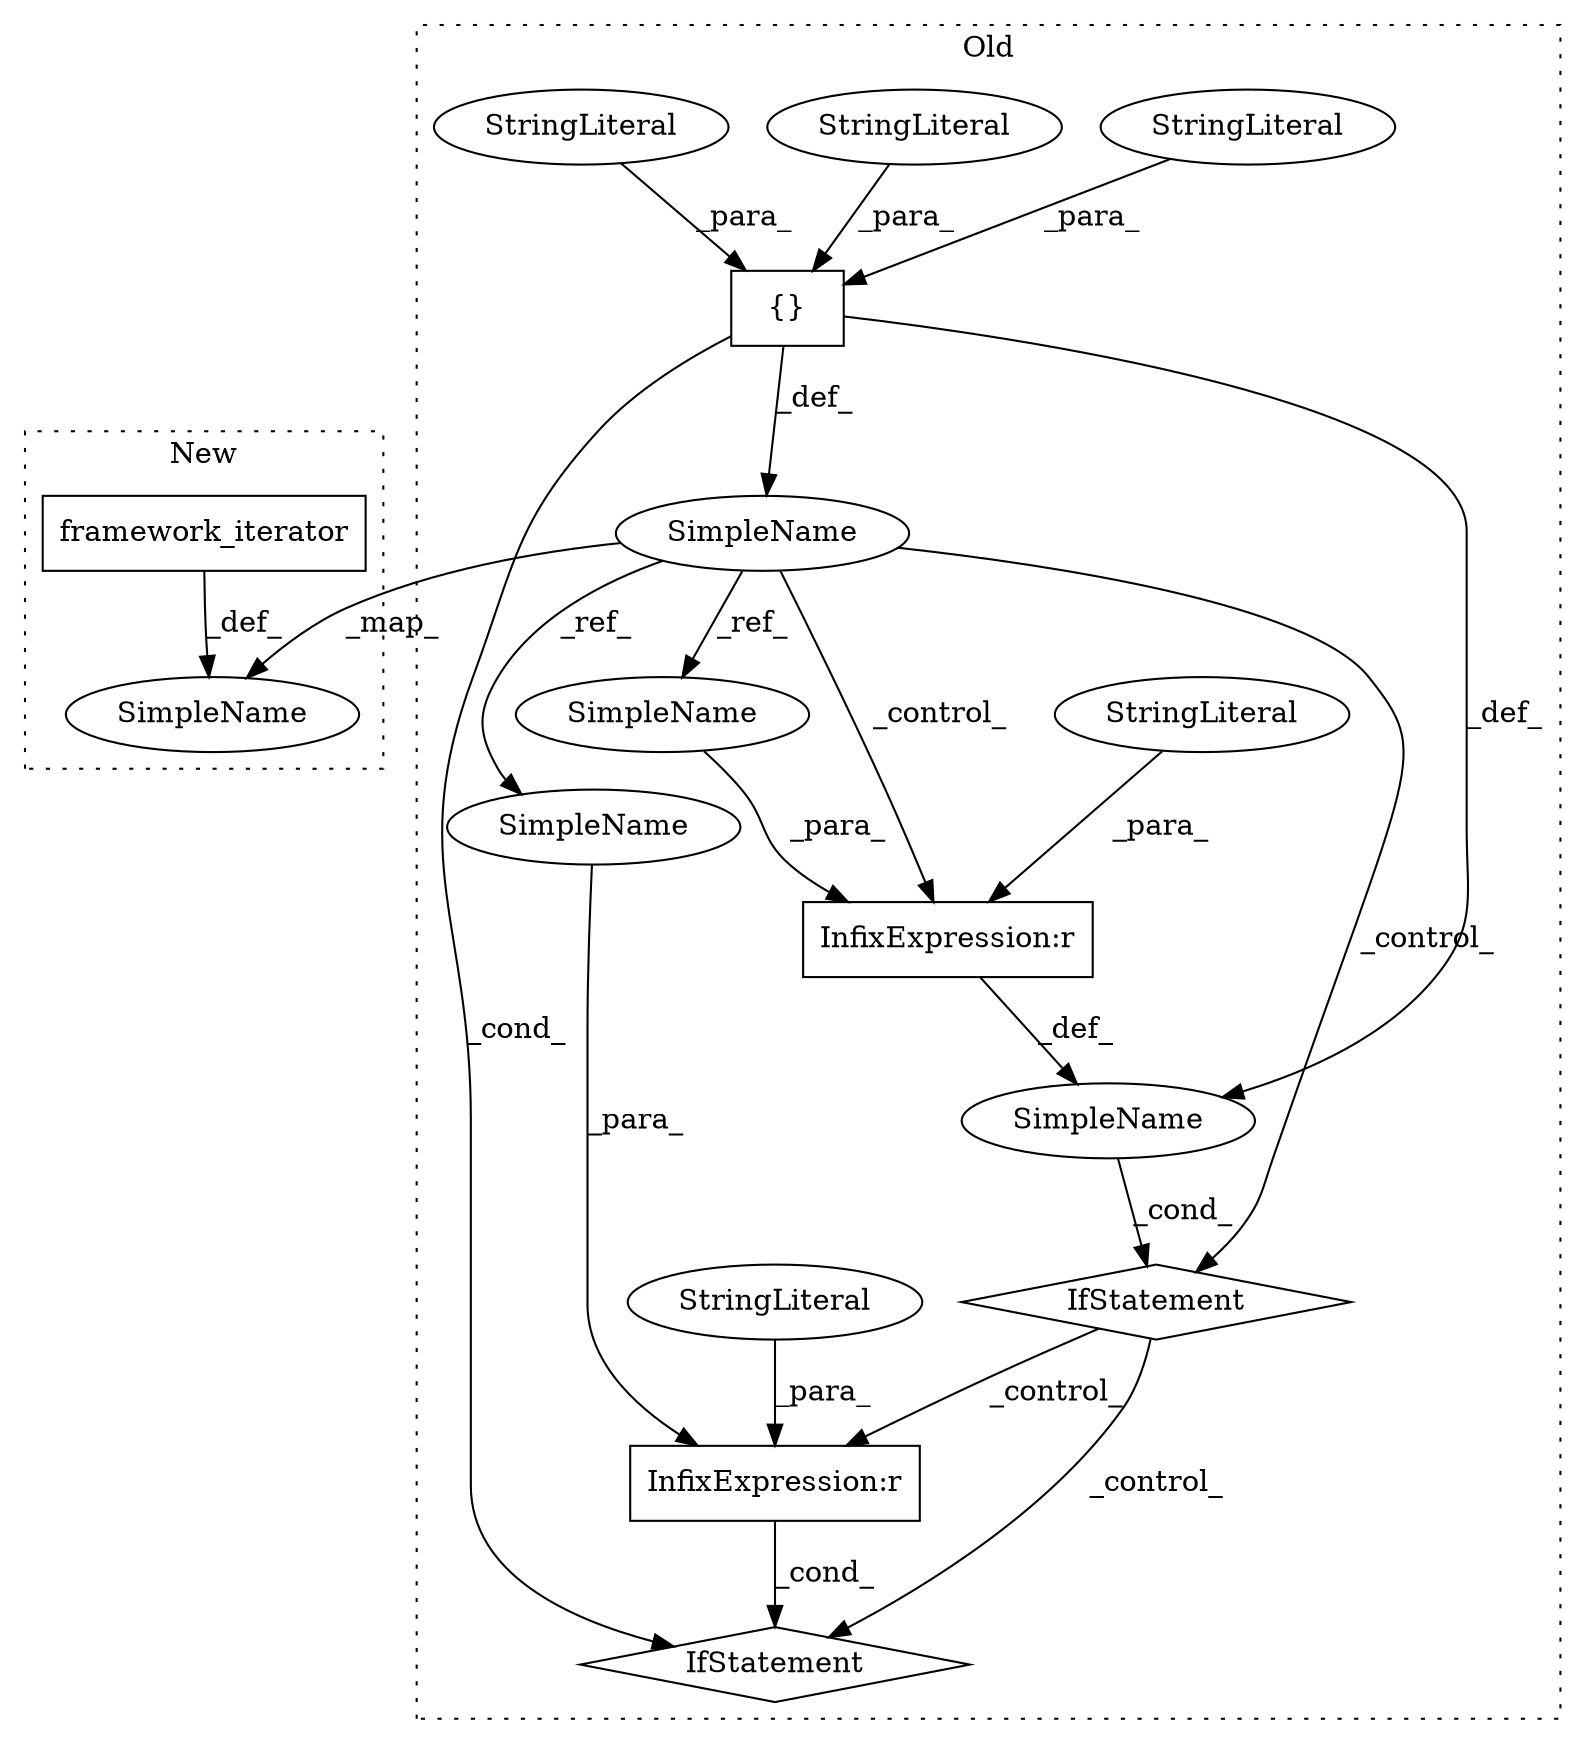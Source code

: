 digraph G {
subgraph cluster0 {
1 [label="IfStatement" a="25" s="630,644" l="4,2" shape="diamond"];
3 [label="InfixExpression:r" a="27" s="636" l="4" shape="box"];
4 [label="StringLiteral" a="45" s="640" l="4" shape="ellipse"];
5 [label="SimpleName" a="42" s="" l="" shape="ellipse"];
6 [label="InfixExpression:r" a="27" s="762" l="4" shape="box"];
7 [label="StringLiteral" a="45" s="766" l="7" shape="ellipse"];
8 [label="IfStatement" a="25" s="774" l="3" shape="diamond"];
9 [label="{}" a="4" s="598,619" l="1,1" shape="box"];
10 [label="StringLiteral" a="45" s="599" l="4" shape="ellipse"];
11 [label="StringLiteral" a="45" s="612" l="7" shape="ellipse"];
12 [label="StringLiteral" a="45" s="604" l="7" shape="ellipse"];
13 [label="SimpleName" a="42" s="581" l="2" shape="ellipse"];
15 [label="SimpleName" a="42" s="760" l="2" shape="ellipse"];
16 [label="SimpleName" a="42" s="634" l="2" shape="ellipse"];
label = "Old";
style="dotted";
}
subgraph cluster1 {
2 [label="framework_iterator" a="32" s="636,666" l="19,1" shape="box"];
14 [label="SimpleName" a="42" s="632" l="1" shape="ellipse"];
label = "New";
style="dotted";
}
1 -> 6 [label="_control_"];
1 -> 8 [label="_control_"];
2 -> 14 [label="_def_"];
3 -> 5 [label="_def_"];
4 -> 3 [label="_para_"];
5 -> 1 [label="_cond_"];
6 -> 8 [label="_cond_"];
7 -> 6 [label="_para_"];
9 -> 8 [label="_cond_"];
9 -> 5 [label="_def_"];
9 -> 13 [label="_def_"];
10 -> 9 [label="_para_"];
11 -> 9 [label="_para_"];
12 -> 9 [label="_para_"];
13 -> 1 [label="_control_"];
13 -> 16 [label="_ref_"];
13 -> 15 [label="_ref_"];
13 -> 14 [label="_map_"];
13 -> 3 [label="_control_"];
15 -> 6 [label="_para_"];
16 -> 3 [label="_para_"];
}